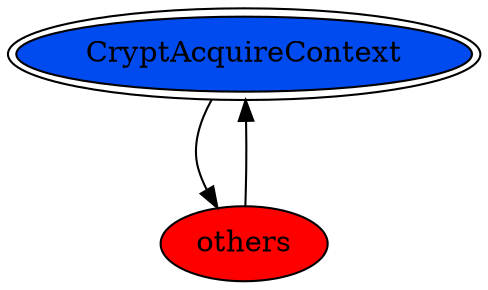 digraph "./REPORTS/6793/API_PER_CATEGORY/CryptEncrypt.exe_3012_Cryptography_API_per_Category_Transition_Matrix" {
	CryptAcquireContext [label=CryptAcquireContext fillcolor="#004bf0" peripheries=2 style=filled]
	others [label=others fillcolor=red style=filled]
	CryptAcquireContext -> others [label=1.0 fontcolor=white]
	others -> CryptAcquireContext [label=1.0 fontcolor=white]
}
